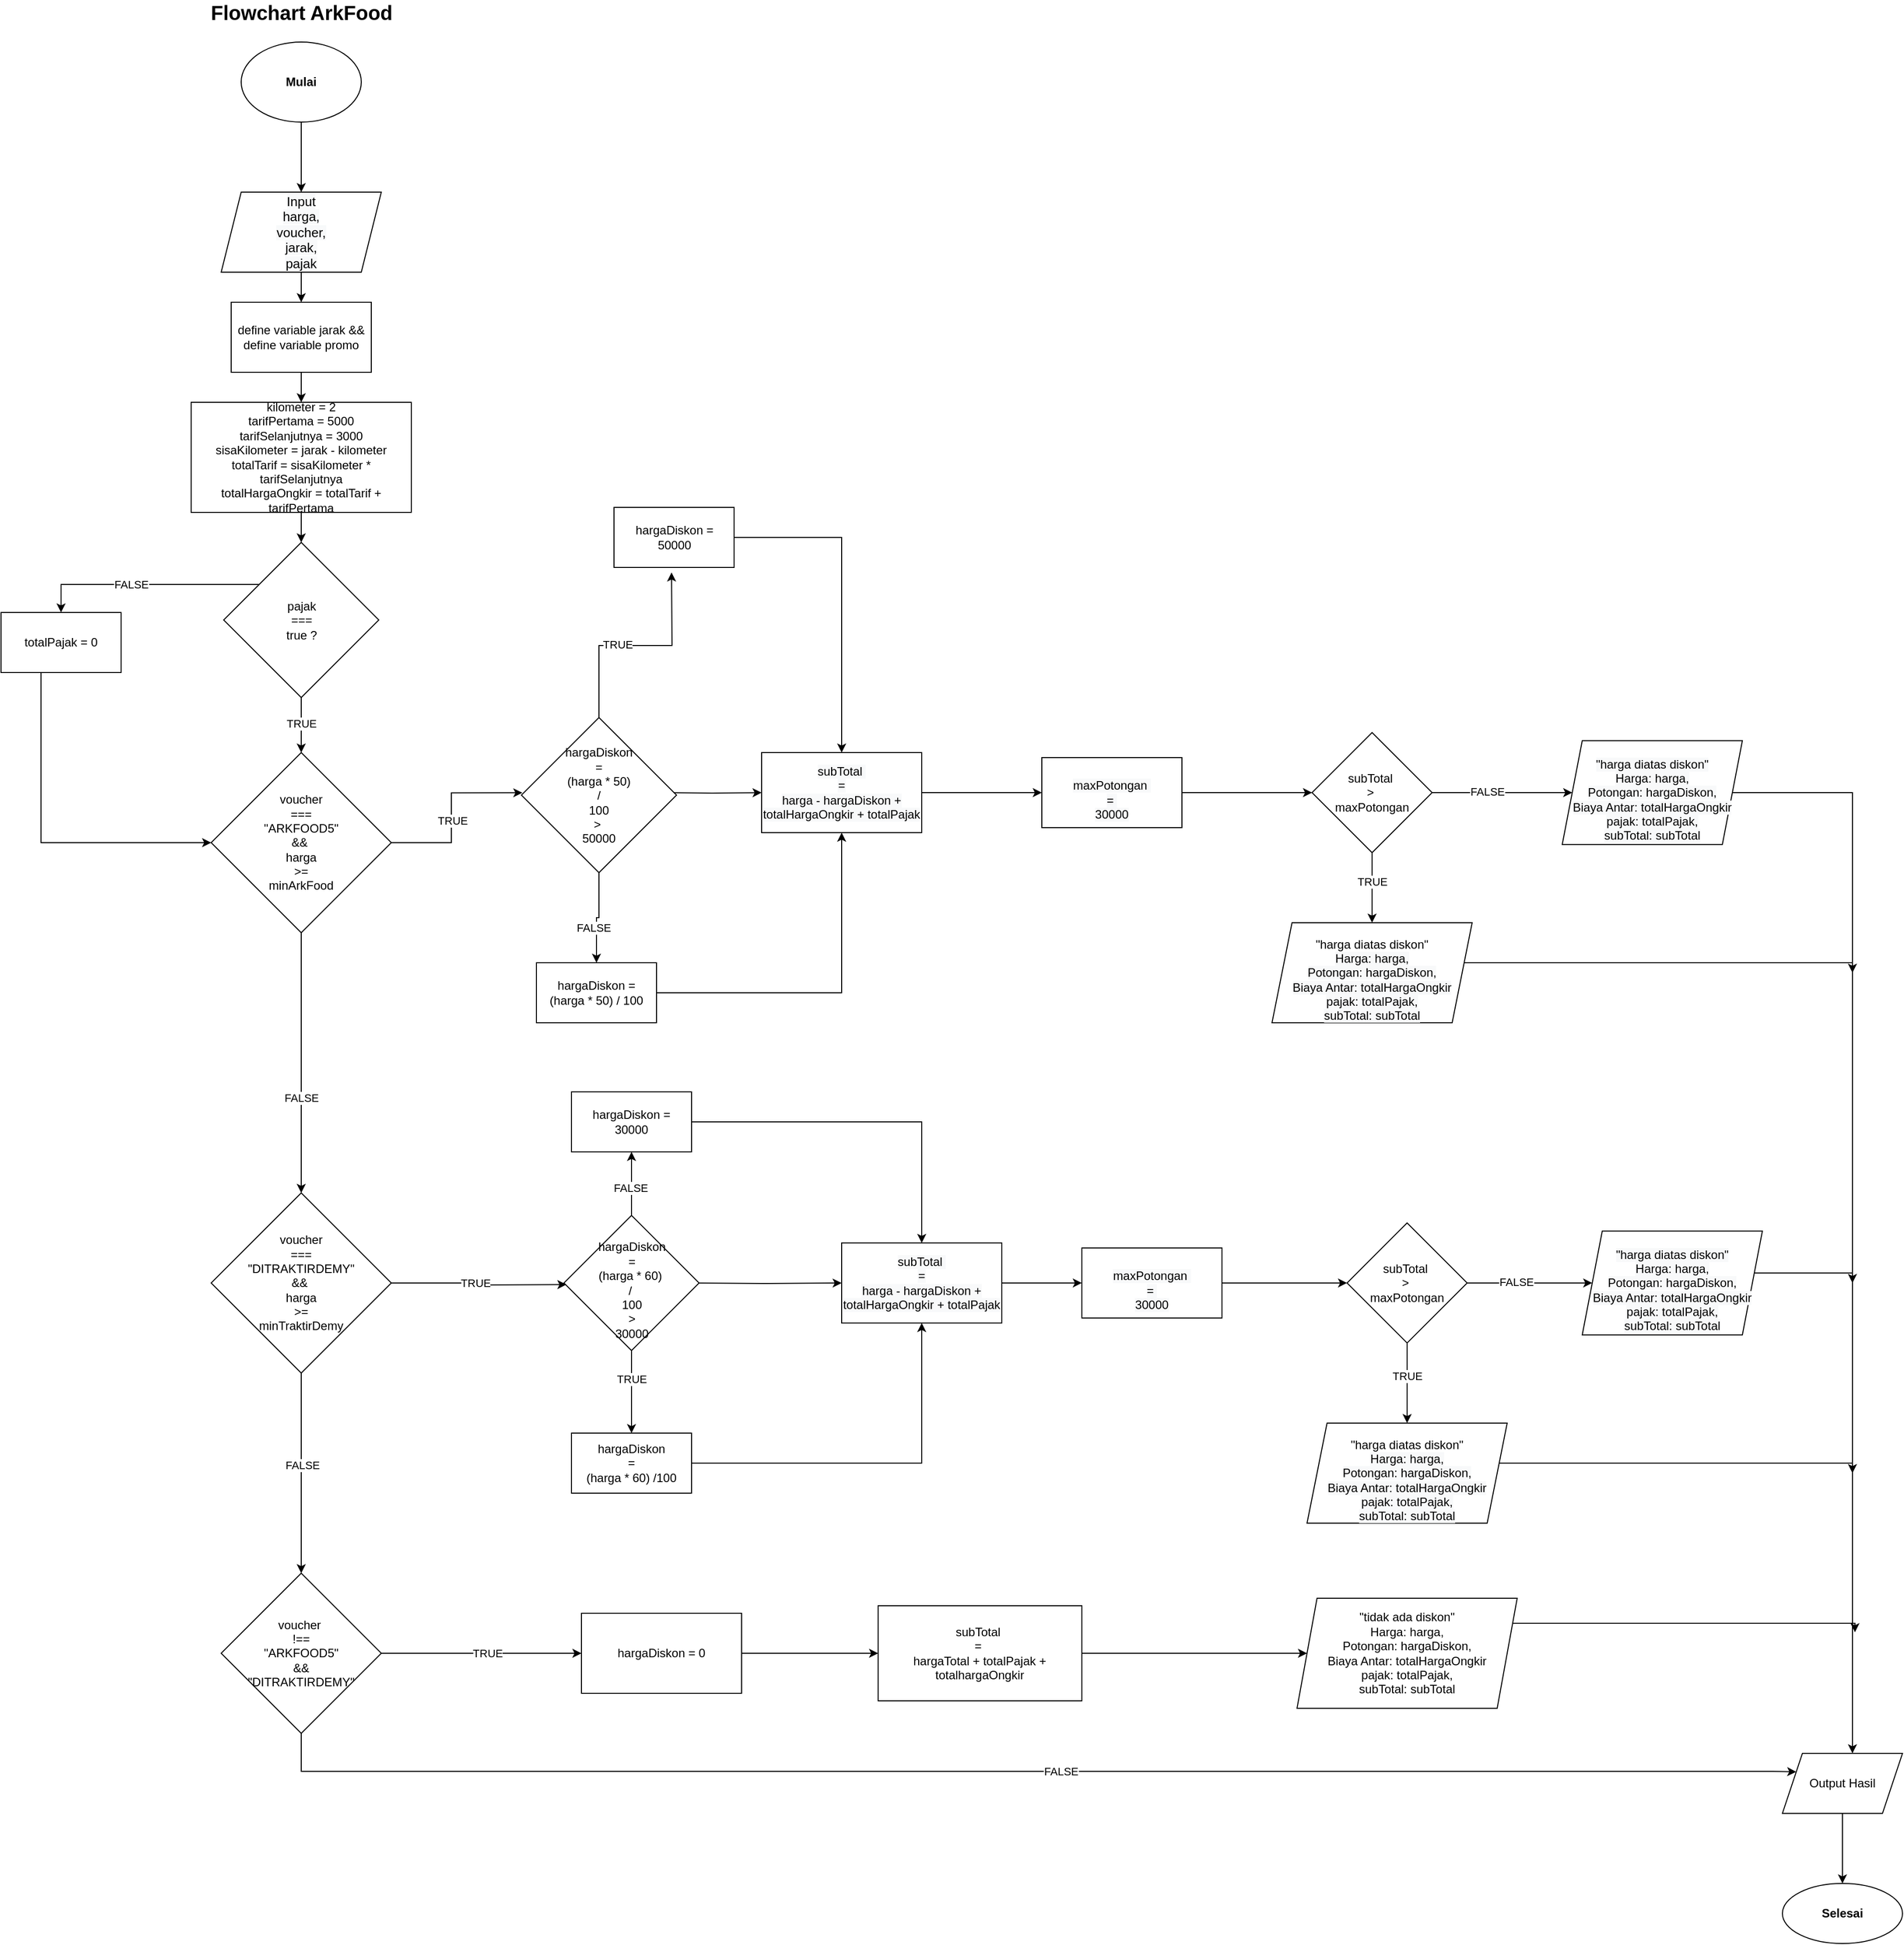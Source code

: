 <mxfile version="15.2.9" type="github">
  <diagram id="C5RBs43oDa-KdzZeNtuy" name="Page-1">
    <mxGraphModel dx="363" dy="650" grid="1" gridSize="10" guides="1" tooltips="1" connect="1" arrows="1" fold="1" page="1" pageScale="1" pageWidth="827" pageHeight="1169" background="#ffffff" math="0" shadow="0">
      <root>
        <mxCell id="WIyWlLk6GJQsqaUBKTNV-0" />
        <mxCell id="WIyWlLk6GJQsqaUBKTNV-1" parent="WIyWlLk6GJQsqaUBKTNV-0" />
        <mxCell id="PaFGZIn1e4kdp1-qGl9o-0" value="&lt;font style=&quot;font-size: 20px&quot;&gt;&lt;b&gt;Flowchart ArkFood&lt;/b&gt;&lt;/font&gt;" style="text;html=1;align=center;verticalAlign=middle;resizable=0;points=[];autosize=1;strokeColor=none;fillColor=none;" parent="WIyWlLk6GJQsqaUBKTNV-1" vertex="1">
          <mxGeometry x="1690" y="80" width="200" height="20" as="geometry" />
        </mxCell>
        <mxCell id="PaFGZIn1e4kdp1-qGl9o-123" value="" style="edgeStyle=orthogonalEdgeStyle;rounded=0;orthogonalLoop=1;jettySize=auto;html=1;" parent="WIyWlLk6GJQsqaUBKTNV-1" source="PaFGZIn1e4kdp1-qGl9o-121" target="PaFGZIn1e4kdp1-qGl9o-122" edge="1">
          <mxGeometry relative="1" as="geometry" />
        </mxCell>
        <mxCell id="PaFGZIn1e4kdp1-qGl9o-121" value="&lt;b&gt;Mulai&lt;/b&gt;" style="ellipse;whiteSpace=wrap;html=1;" parent="WIyWlLk6GJQsqaUBKTNV-1" vertex="1">
          <mxGeometry x="1730" y="120" width="120" height="80" as="geometry" />
        </mxCell>
        <mxCell id="PaFGZIn1e4kdp1-qGl9o-125" value="" style="edgeStyle=orthogonalEdgeStyle;rounded=0;orthogonalLoop=1;jettySize=auto;html=1;" parent="WIyWlLk6GJQsqaUBKTNV-1" source="PaFGZIn1e4kdp1-qGl9o-122" target="PaFGZIn1e4kdp1-qGl9o-124" edge="1">
          <mxGeometry relative="1" as="geometry" />
        </mxCell>
        <mxCell id="PaFGZIn1e4kdp1-qGl9o-122" value="&lt;font style=&quot;font-size: 13px&quot;&gt;&lt;br&gt;&lt;br&gt;&lt;span style=&quot;color: rgb(0 , 0 , 0) ; font-family: &amp;#34;helvetica&amp;#34; ; font-style: normal ; font-weight: 400 ; letter-spacing: normal ; text-align: center ; text-indent: 0px ; text-transform: none ; word-spacing: 0px ; background-color: rgb(248 , 249 , 250) ; display: inline ; float: none&quot;&gt;Input&lt;/span&gt;&lt;br style=&quot;color: rgb(0 , 0 , 0) ; font-family: &amp;#34;helvetica&amp;#34; ; font-style: normal ; font-weight: 400 ; letter-spacing: normal ; text-align: center ; text-indent: 0px ; text-transform: none ; word-spacing: 0px ; background-color: rgb(248 , 249 , 250)&quot;&gt;&lt;span style=&quot;color: rgb(0 , 0 , 0) ; font-family: &amp;#34;helvetica&amp;#34; ; font-style: normal ; font-weight: 400 ; letter-spacing: normal ; text-align: center ; text-indent: 0px ; text-transform: none ; word-spacing: 0px ; background-color: rgb(248 , 249 , 250) ; display: inline ; float: none&quot;&gt;harga,&lt;/span&gt;&lt;br style=&quot;color: rgb(0 , 0 , 0) ; font-family: &amp;#34;helvetica&amp;#34; ; font-style: normal ; font-weight: 400 ; letter-spacing: normal ; text-align: center ; text-indent: 0px ; text-transform: none ; word-spacing: 0px ; background-color: rgb(248 , 249 , 250)&quot;&gt;&lt;span style=&quot;color: rgb(0 , 0 , 0) ; font-family: &amp;#34;helvetica&amp;#34; ; font-style: normal ; font-weight: 400 ; letter-spacing: normal ; text-align: center ; text-indent: 0px ; text-transform: none ; word-spacing: 0px ; background-color: rgb(248 , 249 , 250) ; display: inline ; float: none&quot;&gt;voucher,&lt;/span&gt;&lt;br style=&quot;color: rgb(0 , 0 , 0) ; font-family: &amp;#34;helvetica&amp;#34; ; font-style: normal ; font-weight: 400 ; letter-spacing: normal ; text-align: center ; text-indent: 0px ; text-transform: none ; word-spacing: 0px ; background-color: rgb(248 , 249 , 250)&quot;&gt;&lt;span style=&quot;color: rgb(0 , 0 , 0) ; font-family: &amp;#34;helvetica&amp;#34; ; font-style: normal ; font-weight: 400 ; letter-spacing: normal ; text-align: center ; text-indent: 0px ; text-transform: none ; word-spacing: 0px ; background-color: rgb(248 , 249 , 250) ; display: inline ; float: none&quot;&gt;jarak,&lt;/span&gt;&lt;br style=&quot;color: rgb(0 , 0 , 0) ; font-family: &amp;#34;helvetica&amp;#34; ; font-style: normal ; font-weight: 400 ; letter-spacing: normal ; text-align: center ; text-indent: 0px ; text-transform: none ; word-spacing: 0px ; background-color: rgb(248 , 249 , 250)&quot;&gt;&lt;span style=&quot;color: rgb(0 , 0 , 0) ; font-family: &amp;#34;helvetica&amp;#34; ; font-style: normal ; font-weight: 400 ; letter-spacing: normal ; text-align: center ; text-indent: 0px ; text-transform: none ; word-spacing: 0px ; background-color: rgb(248 , 249 , 250) ; display: inline ; float: none&quot;&gt;pajak&lt;br&gt;&lt;/span&gt;&lt;br&gt;&lt;br&gt;&lt;/font&gt;" style="shape=parallelogram;perimeter=parallelogramPerimeter;whiteSpace=wrap;html=1;fixedSize=1;" parent="WIyWlLk6GJQsqaUBKTNV-1" vertex="1">
          <mxGeometry x="1710" y="270" width="160" height="80" as="geometry" />
        </mxCell>
        <mxCell id="7QMC7-a_wBFByQLYdk3u-6" value="" style="edgeStyle=orthogonalEdgeStyle;rounded=0;orthogonalLoop=1;jettySize=auto;html=1;" edge="1" parent="WIyWlLk6GJQsqaUBKTNV-1" source="PaFGZIn1e4kdp1-qGl9o-124" target="7QMC7-a_wBFByQLYdk3u-5">
          <mxGeometry relative="1" as="geometry" />
        </mxCell>
        <mxCell id="PaFGZIn1e4kdp1-qGl9o-124" value="&lt;span&gt;define variable jarak &amp;amp;&amp;amp; define variable promo&lt;/span&gt;" style="whiteSpace=wrap;html=1;" parent="WIyWlLk6GJQsqaUBKTNV-1" vertex="1">
          <mxGeometry x="1720" y="380" width="140" height="70" as="geometry" />
        </mxCell>
        <mxCell id="PaFGZIn1e4kdp1-qGl9o-129" value="" style="edgeStyle=orthogonalEdgeStyle;rounded=0;orthogonalLoop=1;jettySize=auto;html=1;entryX=0.5;entryY=0;entryDx=0;entryDy=0;" parent="WIyWlLk6GJQsqaUBKTNV-1" source="PaFGZIn1e4kdp1-qGl9o-126" edge="1" target="5jwOmSzlYV4P9Ct9sqf--0">
          <mxGeometry relative="1" as="geometry">
            <mxPoint x="1610" y="642.5" as="targetPoint" />
            <Array as="points">
              <mxPoint x="1661" y="662" />
              <mxPoint x="1550" y="662" />
            </Array>
          </mxGeometry>
        </mxCell>
        <mxCell id="PaFGZIn1e4kdp1-qGl9o-130" value="FALSE" style="edgeLabel;html=1;align=center;verticalAlign=middle;resizable=0;points=[];" parent="PaFGZIn1e4kdp1-qGl9o-129" vertex="1" connectable="0">
          <mxGeometry x="0.131" relative="1" as="geometry">
            <mxPoint as="offset" />
          </mxGeometry>
        </mxCell>
        <mxCell id="PaFGZIn1e4kdp1-qGl9o-132" value="" style="edgeStyle=orthogonalEdgeStyle;rounded=0;orthogonalLoop=1;jettySize=auto;html=1;" parent="WIyWlLk6GJQsqaUBKTNV-1" source="PaFGZIn1e4kdp1-qGl9o-126" target="PaFGZIn1e4kdp1-qGl9o-131" edge="1">
          <mxGeometry relative="1" as="geometry" />
        </mxCell>
        <mxCell id="PaFGZIn1e4kdp1-qGl9o-133" value="TRUE" style="edgeLabel;html=1;align=center;verticalAlign=middle;resizable=0;points=[];" parent="PaFGZIn1e4kdp1-qGl9o-132" vertex="1" connectable="0">
          <mxGeometry x="-0.048" relative="1" as="geometry">
            <mxPoint as="offset" />
          </mxGeometry>
        </mxCell>
        <mxCell id="PaFGZIn1e4kdp1-qGl9o-126" value="pajak&lt;br&gt;===&lt;br&gt;true ?" style="rhombus;whiteSpace=wrap;html=1;" parent="WIyWlLk6GJQsqaUBKTNV-1" vertex="1">
          <mxGeometry x="1712.5" y="620" width="155" height="155" as="geometry" />
        </mxCell>
        <mxCell id="PaFGZIn1e4kdp1-qGl9o-135" value="" style="edgeStyle=orthogonalEdgeStyle;rounded=0;orthogonalLoop=1;jettySize=auto;html=1;entryX=0.006;entryY=0.485;entryDx=0;entryDy=0;entryPerimeter=0;" parent="WIyWlLk6GJQsqaUBKTNV-1" source="PaFGZIn1e4kdp1-qGl9o-131" edge="1" target="5jwOmSzlYV4P9Ct9sqf--1">
          <mxGeometry relative="1" as="geometry">
            <mxPoint x="2000" y="870" as="targetPoint" />
            <Array as="points">
              <mxPoint x="1940" y="920" />
              <mxPoint x="1940" y="870" />
            </Array>
          </mxGeometry>
        </mxCell>
        <mxCell id="PaFGZIn1e4kdp1-qGl9o-136" value="TRUE" style="edgeLabel;html=1;align=center;verticalAlign=middle;resizable=0;points=[];" parent="PaFGZIn1e4kdp1-qGl9o-135" vertex="1" connectable="0">
          <mxGeometry x="-0.085" y="-1" relative="1" as="geometry">
            <mxPoint as="offset" />
          </mxGeometry>
        </mxCell>
        <mxCell id="PaFGZIn1e4kdp1-qGl9o-154" value="" style="edgeStyle=orthogonalEdgeStyle;rounded=0;orthogonalLoop=1;jettySize=auto;html=1;" parent="WIyWlLk6GJQsqaUBKTNV-1" source="PaFGZIn1e4kdp1-qGl9o-131" target="PaFGZIn1e4kdp1-qGl9o-153" edge="1">
          <mxGeometry relative="1" as="geometry" />
        </mxCell>
        <mxCell id="PaFGZIn1e4kdp1-qGl9o-156" value="FALSE" style="edgeLabel;html=1;align=center;verticalAlign=middle;resizable=0;points=[];" parent="PaFGZIn1e4kdp1-qGl9o-154" vertex="1" connectable="0">
          <mxGeometry x="0.271" relative="1" as="geometry">
            <mxPoint as="offset" />
          </mxGeometry>
        </mxCell>
        <mxCell id="PaFGZIn1e4kdp1-qGl9o-131" value="voucher&lt;br&gt;===&lt;br&gt;&quot;ARKFOOD5&quot;&lt;br&gt;&amp;amp;&amp;amp;&amp;nbsp;&lt;br&gt;harga&lt;br&gt;&amp;gt;=&lt;br&gt;minArkFood" style="rhombus;whiteSpace=wrap;html=1;" parent="WIyWlLk6GJQsqaUBKTNV-1" vertex="1">
          <mxGeometry x="1700" y="830" width="180" height="180" as="geometry" />
        </mxCell>
        <mxCell id="PaFGZIn1e4kdp1-qGl9o-138" value="" style="edgeStyle=orthogonalEdgeStyle;rounded=0;orthogonalLoop=1;jettySize=auto;html=1;" parent="WIyWlLk6GJQsqaUBKTNV-1" target="PaFGZIn1e4kdp1-qGl9o-137" edge="1">
          <mxGeometry relative="1" as="geometry">
            <mxPoint x="2150" y="870" as="sourcePoint" />
          </mxGeometry>
        </mxCell>
        <mxCell id="PaFGZIn1e4kdp1-qGl9o-140" value="" style="edgeStyle=orthogonalEdgeStyle;rounded=0;orthogonalLoop=1;jettySize=auto;html=1;" parent="WIyWlLk6GJQsqaUBKTNV-1" source="PaFGZIn1e4kdp1-qGl9o-137" target="PaFGZIn1e4kdp1-qGl9o-139" edge="1">
          <mxGeometry relative="1" as="geometry" />
        </mxCell>
        <mxCell id="PaFGZIn1e4kdp1-qGl9o-137" value="&#xa;&#xa;&lt;span style=&quot;color: rgb(0, 0, 0); font-family: helvetica; font-size: 12px; font-style: normal; font-weight: 400; letter-spacing: normal; text-align: center; text-indent: 0px; text-transform: none; word-spacing: 0px; background-color: rgb(248, 249, 250); display: inline; float: none;&quot;&gt;subTotal&amp;nbsp;&lt;/span&gt;&lt;br style=&quot;color: rgb(0, 0, 0); font-family: helvetica; font-size: 12px; font-style: normal; font-weight: 400; letter-spacing: normal; text-align: center; text-indent: 0px; text-transform: none; word-spacing: 0px; background-color: rgb(248, 249, 250);&quot;&gt;&lt;span style=&quot;color: rgb(0, 0, 0); font-family: helvetica; font-size: 12px; font-style: normal; font-weight: 400; letter-spacing: normal; text-align: center; text-indent: 0px; text-transform: none; word-spacing: 0px; background-color: rgb(248, 249, 250); display: inline; float: none;&quot;&gt;=&lt;/span&gt;&lt;br style=&quot;color: rgb(0, 0, 0); font-family: helvetica; font-size: 12px; font-style: normal; font-weight: 400; letter-spacing: normal; text-align: center; text-indent: 0px; text-transform: none; word-spacing: 0px; background-color: rgb(248, 249, 250);&quot;&gt;&lt;span style=&quot;color: rgb(0, 0, 0); font-family: helvetica; font-size: 12px; font-style: normal; font-weight: 400; letter-spacing: normal; text-align: center; text-indent: 0px; text-transform: none; word-spacing: 0px; background-color: rgb(248, 249, 250); display: inline; float: none;&quot;&gt;harga - hargaDiskon + totalHargaOngkir + totalPajak&lt;/span&gt;&#xa;&#xa;" style="whiteSpace=wrap;html=1;" parent="WIyWlLk6GJQsqaUBKTNV-1" vertex="1">
          <mxGeometry x="2250" y="830" width="160" height="80" as="geometry" />
        </mxCell>
        <mxCell id="PaFGZIn1e4kdp1-qGl9o-142" value="" style="edgeStyle=orthogonalEdgeStyle;rounded=0;orthogonalLoop=1;jettySize=auto;html=1;" parent="WIyWlLk6GJQsqaUBKTNV-1" source="PaFGZIn1e4kdp1-qGl9o-139" target="PaFGZIn1e4kdp1-qGl9o-141" edge="1">
          <mxGeometry relative="1" as="geometry" />
        </mxCell>
        <mxCell id="PaFGZIn1e4kdp1-qGl9o-139" value="&lt;br&gt;&lt;br&gt;&lt;span style=&quot;color: rgb(0 , 0 , 0) ; font-family: &amp;#34;helvetica&amp;#34; ; font-size: 12px ; font-style: normal ; font-weight: 400 ; letter-spacing: normal ; text-align: center ; text-indent: 0px ; text-transform: none ; word-spacing: 0px ; background-color: rgb(248 , 249 , 250) ; display: inline ; float: none&quot;&gt;maxPotongan&amp;nbsp;&lt;/span&gt;&lt;br style=&quot;color: rgb(0 , 0 , 0) ; font-family: &amp;#34;helvetica&amp;#34; ; font-size: 12px ; font-style: normal ; font-weight: 400 ; letter-spacing: normal ; text-align: center ; text-indent: 0px ; text-transform: none ; word-spacing: 0px ; background-color: rgb(248 , 249 , 250)&quot;&gt;&lt;span style=&quot;color: rgb(0 , 0 , 0) ; font-family: &amp;#34;helvetica&amp;#34; ; font-size: 12px ; font-style: normal ; font-weight: 400 ; letter-spacing: normal ; text-align: center ; text-indent: 0px ; text-transform: none ; word-spacing: 0px ; background-color: rgb(248 , 249 , 250) ; display: inline ; float: none&quot;&gt;=&amp;nbsp;&lt;/span&gt;&lt;br style=&quot;color: rgb(0 , 0 , 0) ; font-family: &amp;#34;helvetica&amp;#34; ; font-size: 12px ; font-style: normal ; font-weight: 400 ; letter-spacing: normal ; text-align: center ; text-indent: 0px ; text-transform: none ; word-spacing: 0px ; background-color: rgb(248 , 249 , 250)&quot;&gt;&lt;span style=&quot;color: rgb(0 , 0 , 0) ; font-family: &amp;#34;helvetica&amp;#34; ; font-size: 12px ; font-style: normal ; font-weight: 400 ; letter-spacing: normal ; text-align: center ; text-indent: 0px ; text-transform: none ; word-spacing: 0px ; background-color: rgb(248 , 249 , 250) ; display: inline ; float: none&quot;&gt;30000&lt;br&gt;&lt;/span&gt;&lt;br&gt;" style="whiteSpace=wrap;html=1;" parent="WIyWlLk6GJQsqaUBKTNV-1" vertex="1">
          <mxGeometry x="2530" y="835" width="140" height="70" as="geometry" />
        </mxCell>
        <mxCell id="PaFGZIn1e4kdp1-qGl9o-144" value="" style="edgeStyle=orthogonalEdgeStyle;rounded=0;orthogonalLoop=1;jettySize=auto;html=1;" parent="WIyWlLk6GJQsqaUBKTNV-1" source="PaFGZIn1e4kdp1-qGl9o-141" target="PaFGZIn1e4kdp1-qGl9o-143" edge="1">
          <mxGeometry relative="1" as="geometry" />
        </mxCell>
        <mxCell id="PaFGZIn1e4kdp1-qGl9o-145" value="TRUE" style="edgeLabel;html=1;align=center;verticalAlign=middle;resizable=0;points=[];" parent="PaFGZIn1e4kdp1-qGl9o-144" vertex="1" connectable="0">
          <mxGeometry x="-0.173" relative="1" as="geometry">
            <mxPoint as="offset" />
          </mxGeometry>
        </mxCell>
        <mxCell id="PaFGZIn1e4kdp1-qGl9o-147" value="" style="edgeStyle=orthogonalEdgeStyle;rounded=0;orthogonalLoop=1;jettySize=auto;html=1;" parent="WIyWlLk6GJQsqaUBKTNV-1" source="PaFGZIn1e4kdp1-qGl9o-141" target="PaFGZIn1e4kdp1-qGl9o-146" edge="1">
          <mxGeometry relative="1" as="geometry" />
        </mxCell>
        <mxCell id="PaFGZIn1e4kdp1-qGl9o-148" value="FALSE" style="edgeLabel;html=1;align=center;verticalAlign=middle;resizable=0;points=[];" parent="PaFGZIn1e4kdp1-qGl9o-147" vertex="1" connectable="0">
          <mxGeometry x="-0.215" y="1" relative="1" as="geometry">
            <mxPoint as="offset" />
          </mxGeometry>
        </mxCell>
        <mxCell id="PaFGZIn1e4kdp1-qGl9o-141" value="subTotal&amp;nbsp;&lt;br&gt;&amp;gt;&amp;nbsp;&lt;br&gt;maxPotongan" style="rhombus;whiteSpace=wrap;html=1;" parent="WIyWlLk6GJQsqaUBKTNV-1" vertex="1">
          <mxGeometry x="2800" y="810" width="120" height="120" as="geometry" />
        </mxCell>
        <mxCell id="PaFGZIn1e4kdp1-qGl9o-151" style="edgeStyle=orthogonalEdgeStyle;rounded=0;orthogonalLoop=1;jettySize=auto;html=1;" parent="WIyWlLk6GJQsqaUBKTNV-1" source="PaFGZIn1e4kdp1-qGl9o-143" edge="1">
          <mxGeometry relative="1" as="geometry">
            <mxPoint x="3340" y="1050" as="targetPoint" />
            <Array as="points">
              <mxPoint x="3340" y="1040" />
            </Array>
          </mxGeometry>
        </mxCell>
        <mxCell id="PaFGZIn1e4kdp1-qGl9o-143" value="&lt;br&gt;&quot;harga diatas diskon&quot;&lt;br&gt;&lt;span style=&quot;color: rgb(0 , 0 , 0) ; font-family: &amp;#34;helvetica&amp;#34; ; font-size: 12px ; font-style: normal ; font-weight: 400 ; letter-spacing: normal ; text-align: center ; text-indent: 0px ; text-transform: none ; word-spacing: 0px ; background-color: rgb(248 , 249 , 250) ; display: inline ; float: none&quot;&gt;Harga: harga,&lt;/span&gt;&lt;br style=&quot;color: rgb(0 , 0 , 0) ; font-family: &amp;#34;helvetica&amp;#34; ; font-size: 12px ; font-style: normal ; font-weight: 400 ; letter-spacing: normal ; text-align: center ; text-indent: 0px ; text-transform: none ; word-spacing: 0px ; background-color: rgb(248 , 249 , 250)&quot;&gt;&lt;span style=&quot;color: rgb(0 , 0 , 0) ; font-family: &amp;#34;helvetica&amp;#34; ; font-size: 12px ; font-style: normal ; font-weight: 400 ; letter-spacing: normal ; text-align: center ; text-indent: 0px ; text-transform: none ; word-spacing: 0px ; background-color: rgb(248 , 249 , 250) ; display: inline ; float: none&quot;&gt;Potongan: hargaDiskon,&lt;/span&gt;&lt;br style=&quot;color: rgb(0 , 0 , 0) ; font-family: &amp;#34;helvetica&amp;#34; ; font-size: 12px ; font-style: normal ; font-weight: 400 ; letter-spacing: normal ; text-align: center ; text-indent: 0px ; text-transform: none ; word-spacing: 0px ; background-color: rgb(248 , 249 , 250)&quot;&gt;&lt;span style=&quot;color: rgb(0 , 0 , 0) ; font-family: &amp;#34;helvetica&amp;#34; ; font-size: 12px ; font-style: normal ; font-weight: 400 ; letter-spacing: normal ; text-align: center ; text-indent: 0px ; text-transform: none ; word-spacing: 0px ; background-color: rgb(248 , 249 , 250) ; display: inline ; float: none&quot;&gt;Biaya Antar: totalHargaOngkir&lt;/span&gt;&lt;br style=&quot;color: rgb(0 , 0 , 0) ; font-family: &amp;#34;helvetica&amp;#34; ; font-size: 12px ; font-style: normal ; font-weight: 400 ; letter-spacing: normal ; text-align: center ; text-indent: 0px ; text-transform: none ; word-spacing: 0px ; background-color: rgb(248 , 249 , 250)&quot;&gt;&lt;span style=&quot;color: rgb(0 , 0 , 0) ; font-family: &amp;#34;helvetica&amp;#34; ; font-size: 12px ; font-style: normal ; font-weight: 400 ; letter-spacing: normal ; text-align: center ; text-indent: 0px ; text-transform: none ; word-spacing: 0px ; background-color: rgb(248 , 249 , 250) ; display: inline ; float: none&quot;&gt;pajak: totalPajak,&lt;/span&gt;&lt;br style=&quot;color: rgb(0 , 0 , 0) ; font-family: &amp;#34;helvetica&amp;#34; ; font-size: 12px ; font-style: normal ; font-weight: 400 ; letter-spacing: normal ; text-align: center ; text-indent: 0px ; text-transform: none ; word-spacing: 0px ; background-color: rgb(248 , 249 , 250)&quot;&gt;&lt;span style=&quot;color: rgb(0 , 0 , 0) ; font-family: &amp;#34;helvetica&amp;#34; ; font-size: 12px ; font-style: normal ; font-weight: 400 ; letter-spacing: normal ; text-align: center ; text-indent: 0px ; text-transform: none ; word-spacing: 0px ; background-color: rgb(248 , 249 , 250) ; display: inline ; float: none&quot;&gt;subTotal: subTotal&lt;/span&gt;&lt;br&gt;" style="shape=parallelogram;perimeter=parallelogramPerimeter;whiteSpace=wrap;html=1;fixedSize=1;" parent="WIyWlLk6GJQsqaUBKTNV-1" vertex="1">
          <mxGeometry x="2760" y="1000" width="200" height="100" as="geometry" />
        </mxCell>
        <mxCell id="PaFGZIn1e4kdp1-qGl9o-149" style="edgeStyle=orthogonalEdgeStyle;rounded=0;orthogonalLoop=1;jettySize=auto;html=1;" parent="WIyWlLk6GJQsqaUBKTNV-1" source="PaFGZIn1e4kdp1-qGl9o-146" target="PaFGZIn1e4kdp1-qGl9o-150" edge="1">
          <mxGeometry relative="1" as="geometry">
            <mxPoint x="3280" y="1430" as="targetPoint" />
            <Array as="points">
              <mxPoint x="3340" y="870" />
            </Array>
          </mxGeometry>
        </mxCell>
        <mxCell id="PaFGZIn1e4kdp1-qGl9o-146" value="&lt;br&gt;&lt;br&gt;&lt;br style=&quot;color: rgb(0 , 0 , 0) ; font-family: &amp;#34;helvetica&amp;#34; ; font-size: 12px ; font-style: normal ; font-weight: 400 ; letter-spacing: normal ; text-align: center ; text-indent: 0px ; text-transform: none ; word-spacing: 0px ; background-color: rgb(248 , 249 , 250)&quot;&gt;&lt;span style=&quot;color: rgb(0 , 0 , 0) ; font-family: &amp;#34;helvetica&amp;#34; ; font-size: 12px ; font-style: normal ; font-weight: 400 ; letter-spacing: normal ; text-align: center ; text-indent: 0px ; text-transform: none ; word-spacing: 0px ; background-color: rgb(248 , 249 , 250) ; display: inline ; float: none&quot;&gt;&quot;harga diatas diskon&quot;&lt;/span&gt;&lt;br style=&quot;color: rgb(0 , 0 , 0) ; font-family: &amp;#34;helvetica&amp;#34; ; font-size: 12px ; font-style: normal ; font-weight: 400 ; letter-spacing: normal ; text-align: center ; text-indent: 0px ; text-transform: none ; word-spacing: 0px ; background-color: rgb(248 , 249 , 250)&quot;&gt;&lt;span style=&quot;color: rgb(0 , 0 , 0) ; font-size: 12px ; font-style: normal ; font-weight: 400 ; letter-spacing: normal ; text-align: center ; text-indent: 0px ; text-transform: none ; word-spacing: 0px ; font-family: &amp;#34;helvetica&amp;#34; ; background-color: rgb(248 , 249 , 250) ; display: inline ; float: none&quot;&gt;Harga: harga,&lt;/span&gt;&lt;br style=&quot;color: rgb(0 , 0 , 0) ; font-size: 12px ; font-style: normal ; font-weight: 400 ; letter-spacing: normal ; text-align: center ; text-indent: 0px ; text-transform: none ; word-spacing: 0px ; font-family: &amp;#34;helvetica&amp;#34; ; background-color: rgb(248 , 249 , 250)&quot;&gt;&lt;span style=&quot;color: rgb(0 , 0 , 0) ; font-size: 12px ; font-style: normal ; font-weight: 400 ; letter-spacing: normal ; text-align: center ; text-indent: 0px ; text-transform: none ; word-spacing: 0px ; font-family: &amp;#34;helvetica&amp;#34; ; background-color: rgb(248 , 249 , 250) ; display: inline ; float: none&quot;&gt;Potongan: hargaDiskon,&lt;/span&gt;&lt;br style=&quot;color: rgb(0 , 0 , 0) ; font-size: 12px ; font-style: normal ; font-weight: 400 ; letter-spacing: normal ; text-align: center ; text-indent: 0px ; text-transform: none ; word-spacing: 0px ; font-family: &amp;#34;helvetica&amp;#34; ; background-color: rgb(248 , 249 , 250)&quot;&gt;&lt;span style=&quot;color: rgb(0 , 0 , 0) ; font-size: 12px ; font-style: normal ; font-weight: 400 ; letter-spacing: normal ; text-align: center ; text-indent: 0px ; text-transform: none ; word-spacing: 0px ; font-family: &amp;#34;helvetica&amp;#34; ; background-color: rgb(248 , 249 , 250) ; display: inline ; float: none&quot;&gt;Biaya Antar: totalHargaOngkir&lt;/span&gt;&lt;br style=&quot;color: rgb(0 , 0 , 0) ; font-size: 12px ; font-style: normal ; font-weight: 400 ; letter-spacing: normal ; text-align: center ; text-indent: 0px ; text-transform: none ; word-spacing: 0px ; font-family: &amp;#34;helvetica&amp;#34; ; background-color: rgb(248 , 249 , 250)&quot;&gt;&lt;span style=&quot;color: rgb(0 , 0 , 0) ; font-size: 12px ; font-style: normal ; font-weight: 400 ; letter-spacing: normal ; text-align: center ; text-indent: 0px ; text-transform: none ; word-spacing: 0px ; font-family: &amp;#34;helvetica&amp;#34; ; background-color: rgb(248 , 249 , 250) ; display: inline ; float: none&quot;&gt;pajak: totalPajak,&lt;/span&gt;&lt;br style=&quot;color: rgb(0 , 0 , 0) ; font-size: 12px ; font-style: normal ; font-weight: 400 ; letter-spacing: normal ; text-align: center ; text-indent: 0px ; text-transform: none ; word-spacing: 0px ; font-family: &amp;#34;helvetica&amp;#34; ; background-color: rgb(248 , 249 , 250)&quot;&gt;&lt;span style=&quot;color: rgb(0 , 0 , 0) ; font-size: 12px ; font-style: normal ; font-weight: 400 ; letter-spacing: normal ; text-align: center ; text-indent: 0px ; text-transform: none ; word-spacing: 0px ; font-family: &amp;#34;helvetica&amp;#34; ; background-color: rgb(248 , 249 , 250) ; display: inline ; float: none&quot;&gt;subTotal: subTotal&lt;br&gt;&lt;/span&gt;&lt;br style=&quot;color: rgb(0 , 0 , 0) ; font-family: &amp;#34;helvetica&amp;#34; ; font-size: 12px ; font-style: normal ; font-weight: 400 ; letter-spacing: normal ; text-align: center ; text-indent: 0px ; text-transform: none ; word-spacing: 0px ; background-color: rgb(248 , 249 , 250)&quot;&gt;&lt;br&gt;" style="shape=parallelogram;perimeter=parallelogramPerimeter;whiteSpace=wrap;html=1;fixedSize=1;" parent="WIyWlLk6GJQsqaUBKTNV-1" vertex="1">
          <mxGeometry x="3050" y="818.13" width="180" height="103.75" as="geometry" />
        </mxCell>
        <mxCell id="PaFGZIn1e4kdp1-qGl9o-205" value="" style="edgeStyle=orthogonalEdgeStyle;rounded=0;orthogonalLoop=1;jettySize=auto;html=1;" parent="WIyWlLk6GJQsqaUBKTNV-1" source="PaFGZIn1e4kdp1-qGl9o-150" target="PaFGZIn1e4kdp1-qGl9o-204" edge="1">
          <mxGeometry relative="1" as="geometry" />
        </mxCell>
        <mxCell id="PaFGZIn1e4kdp1-qGl9o-150" value="Output Hasil" style="shape=parallelogram;perimeter=parallelogramPerimeter;whiteSpace=wrap;html=1;fixedSize=1;" parent="WIyWlLk6GJQsqaUBKTNV-1" vertex="1">
          <mxGeometry x="3270" y="1830.0" width="120" height="60" as="geometry" />
        </mxCell>
        <mxCell id="PaFGZIn1e4kdp1-qGl9o-187" style="edgeStyle=orthogonalEdgeStyle;rounded=0;orthogonalLoop=1;jettySize=auto;html=1;entryX=0.107;entryY=0.522;entryDx=0;entryDy=0;entryPerimeter=0;" parent="WIyWlLk6GJQsqaUBKTNV-1" source="PaFGZIn1e4kdp1-qGl9o-153" edge="1">
          <mxGeometry relative="1" as="geometry">
            <mxPoint x="2054.98" y="1361.53" as="targetPoint" />
          </mxGeometry>
        </mxCell>
        <mxCell id="PaFGZIn1e4kdp1-qGl9o-188" value="TRUE" style="edgeLabel;html=1;align=center;verticalAlign=middle;resizable=0;points=[];" parent="PaFGZIn1e4kdp1-qGl9o-187" vertex="1" connectable="0">
          <mxGeometry x="-0.055" relative="1" as="geometry">
            <mxPoint as="offset" />
          </mxGeometry>
        </mxCell>
        <mxCell id="PaFGZIn1e4kdp1-qGl9o-192" style="edgeStyle=orthogonalEdgeStyle;rounded=0;orthogonalLoop=1;jettySize=auto;html=1;entryX=0.5;entryY=0;entryDx=0;entryDy=0;" parent="WIyWlLk6GJQsqaUBKTNV-1" source="PaFGZIn1e4kdp1-qGl9o-153" target="PaFGZIn1e4kdp1-qGl9o-191" edge="1">
          <mxGeometry relative="1" as="geometry" />
        </mxCell>
        <mxCell id="w5iaB32TTlPGsbIrGKbN-3" value="FALSE" style="edgeLabel;html=1;align=center;verticalAlign=middle;resizable=0;points=[];" parent="PaFGZIn1e4kdp1-qGl9o-192" vertex="1" connectable="0">
          <mxGeometry x="-0.087" y="1" relative="1" as="geometry">
            <mxPoint as="offset" />
          </mxGeometry>
        </mxCell>
        <mxCell id="PaFGZIn1e4kdp1-qGl9o-153" value="voucher&lt;br&gt;===&lt;br&gt;&quot;DITRAKTIRDEMY&quot;&lt;br&gt;&amp;amp;&amp;amp;&amp;nbsp;&lt;br&gt;harga&lt;br&gt;&amp;gt;=&lt;br&gt;minTraktirDemy" style="rhombus;whiteSpace=wrap;html=1;" parent="WIyWlLk6GJQsqaUBKTNV-1" vertex="1">
          <mxGeometry x="1700" y="1269.99" width="180" height="180" as="geometry" />
        </mxCell>
        <mxCell id="PaFGZIn1e4kdp1-qGl9o-172" value="" style="edgeStyle=orthogonalEdgeStyle;rounded=0;orthogonalLoop=1;jettySize=auto;html=1;" parent="WIyWlLk6GJQsqaUBKTNV-1" target="PaFGZIn1e4kdp1-qGl9o-175" edge="1">
          <mxGeometry relative="1" as="geometry">
            <mxPoint x="2180" y="1359.99" as="sourcePoint" />
          </mxGeometry>
        </mxCell>
        <mxCell id="PaFGZIn1e4kdp1-qGl9o-174" value="" style="edgeStyle=orthogonalEdgeStyle;rounded=0;orthogonalLoop=1;jettySize=auto;html=1;" parent="WIyWlLk6GJQsqaUBKTNV-1" source="PaFGZIn1e4kdp1-qGl9o-175" target="PaFGZIn1e4kdp1-qGl9o-177" edge="1">
          <mxGeometry relative="1" as="geometry" />
        </mxCell>
        <mxCell id="PaFGZIn1e4kdp1-qGl9o-175" value="&#xa;&#xa;&lt;span style=&quot;color: rgb(0, 0, 0); font-family: helvetica; font-size: 12px; font-style: normal; font-weight: 400; letter-spacing: normal; text-align: center; text-indent: 0px; text-transform: none; word-spacing: 0px; background-color: rgb(248, 249, 250); display: inline; float: none;&quot;&gt;subTotal&amp;nbsp;&lt;/span&gt;&lt;br style=&quot;color: rgb(0, 0, 0); font-family: helvetica; font-size: 12px; font-style: normal; font-weight: 400; letter-spacing: normal; text-align: center; text-indent: 0px; text-transform: none; word-spacing: 0px; background-color: rgb(248, 249, 250);&quot;&gt;&lt;span style=&quot;color: rgb(0, 0, 0); font-family: helvetica; font-size: 12px; font-style: normal; font-weight: 400; letter-spacing: normal; text-align: center; text-indent: 0px; text-transform: none; word-spacing: 0px; background-color: rgb(248, 249, 250); display: inline; float: none;&quot;&gt;=&lt;/span&gt;&lt;br style=&quot;color: rgb(0, 0, 0); font-family: helvetica; font-size: 12px; font-style: normal; font-weight: 400; letter-spacing: normal; text-align: center; text-indent: 0px; text-transform: none; word-spacing: 0px; background-color: rgb(248, 249, 250);&quot;&gt;&lt;span style=&quot;color: rgb(0, 0, 0); font-family: helvetica; font-size: 12px; font-style: normal; font-weight: 400; letter-spacing: normal; text-align: center; text-indent: 0px; text-transform: none; word-spacing: 0px; background-color: rgb(248, 249, 250); display: inline; float: none;&quot;&gt;harga - hargaDiskon + totalHargaOngkir + totalPajak&lt;/span&gt;&#xa;&#xa;" style="whiteSpace=wrap;html=1;" parent="WIyWlLk6GJQsqaUBKTNV-1" vertex="1">
          <mxGeometry x="2330" y="1319.99" width="160" height="80" as="geometry" />
        </mxCell>
        <mxCell id="PaFGZIn1e4kdp1-qGl9o-176" value="" style="edgeStyle=orthogonalEdgeStyle;rounded=0;orthogonalLoop=1;jettySize=auto;html=1;" parent="WIyWlLk6GJQsqaUBKTNV-1" source="PaFGZIn1e4kdp1-qGl9o-177" target="PaFGZIn1e4kdp1-qGl9o-182" edge="1">
          <mxGeometry relative="1" as="geometry" />
        </mxCell>
        <mxCell id="PaFGZIn1e4kdp1-qGl9o-177" value="&lt;br&gt;&lt;br&gt;&lt;span style=&quot;color: rgb(0 , 0 , 0) ; font-family: &amp;#34;helvetica&amp;#34; ; font-size: 12px ; font-style: normal ; font-weight: 400 ; letter-spacing: normal ; text-align: center ; text-indent: 0px ; text-transform: none ; word-spacing: 0px ; background-color: rgb(248 , 249 , 250) ; display: inline ; float: none&quot;&gt;maxPotongan&amp;nbsp;&lt;/span&gt;&lt;br style=&quot;color: rgb(0 , 0 , 0) ; font-family: &amp;#34;helvetica&amp;#34; ; font-size: 12px ; font-style: normal ; font-weight: 400 ; letter-spacing: normal ; text-align: center ; text-indent: 0px ; text-transform: none ; word-spacing: 0px ; background-color: rgb(248 , 249 , 250)&quot;&gt;&lt;span style=&quot;color: rgb(0 , 0 , 0) ; font-family: &amp;#34;helvetica&amp;#34; ; font-size: 12px ; font-style: normal ; font-weight: 400 ; letter-spacing: normal ; text-align: center ; text-indent: 0px ; text-transform: none ; word-spacing: 0px ; background-color: rgb(248 , 249 , 250) ; display: inline ; float: none&quot;&gt;=&amp;nbsp;&lt;/span&gt;&lt;br style=&quot;color: rgb(0 , 0 , 0) ; font-family: &amp;#34;helvetica&amp;#34; ; font-size: 12px ; font-style: normal ; font-weight: 400 ; letter-spacing: normal ; text-align: center ; text-indent: 0px ; text-transform: none ; word-spacing: 0px ; background-color: rgb(248 , 249 , 250)&quot;&gt;&lt;span style=&quot;color: rgb(0 , 0 , 0) ; font-family: &amp;#34;helvetica&amp;#34; ; font-size: 12px ; font-style: normal ; font-weight: 400 ; letter-spacing: normal ; text-align: center ; text-indent: 0px ; text-transform: none ; word-spacing: 0px ; background-color: rgb(248 , 249 , 250) ; display: inline ; float: none&quot;&gt;30000&lt;br&gt;&lt;/span&gt;&lt;br&gt;" style="whiteSpace=wrap;html=1;" parent="WIyWlLk6GJQsqaUBKTNV-1" vertex="1">
          <mxGeometry x="2570" y="1324.98" width="140" height="70" as="geometry" />
        </mxCell>
        <mxCell id="PaFGZIn1e4kdp1-qGl9o-178" value="" style="edgeStyle=orthogonalEdgeStyle;rounded=0;orthogonalLoop=1;jettySize=auto;html=1;" parent="WIyWlLk6GJQsqaUBKTNV-1" source="PaFGZIn1e4kdp1-qGl9o-182" target="PaFGZIn1e4kdp1-qGl9o-184" edge="1">
          <mxGeometry relative="1" as="geometry" />
        </mxCell>
        <mxCell id="PaFGZIn1e4kdp1-qGl9o-179" value="TRUE" style="edgeLabel;html=1;align=center;verticalAlign=middle;resizable=0;points=[];" parent="PaFGZIn1e4kdp1-qGl9o-178" vertex="1" connectable="0">
          <mxGeometry x="-0.173" relative="1" as="geometry">
            <mxPoint as="offset" />
          </mxGeometry>
        </mxCell>
        <mxCell id="PaFGZIn1e4kdp1-qGl9o-180" value="" style="edgeStyle=orthogonalEdgeStyle;rounded=0;orthogonalLoop=1;jettySize=auto;html=1;" parent="WIyWlLk6GJQsqaUBKTNV-1" source="PaFGZIn1e4kdp1-qGl9o-182" target="PaFGZIn1e4kdp1-qGl9o-185" edge="1">
          <mxGeometry relative="1" as="geometry" />
        </mxCell>
        <mxCell id="PaFGZIn1e4kdp1-qGl9o-181" value="FALSE" style="edgeLabel;html=1;align=center;verticalAlign=middle;resizable=0;points=[];" parent="PaFGZIn1e4kdp1-qGl9o-180" vertex="1" connectable="0">
          <mxGeometry x="-0.215" y="1" relative="1" as="geometry">
            <mxPoint as="offset" />
          </mxGeometry>
        </mxCell>
        <mxCell id="PaFGZIn1e4kdp1-qGl9o-182" value="subTotal&amp;nbsp;&lt;br&gt;&amp;gt;&amp;nbsp;&lt;br&gt;maxPotongan" style="rhombus;whiteSpace=wrap;html=1;" parent="WIyWlLk6GJQsqaUBKTNV-1" vertex="1">
          <mxGeometry x="2835" y="1299.98" width="120" height="120" as="geometry" />
        </mxCell>
        <mxCell id="5jwOmSzlYV4P9Ct9sqf--28" style="edgeStyle=orthogonalEdgeStyle;rounded=0;orthogonalLoop=1;jettySize=auto;html=1;" parent="WIyWlLk6GJQsqaUBKTNV-1" source="PaFGZIn1e4kdp1-qGl9o-184" edge="1">
          <mxGeometry relative="1" as="geometry">
            <mxPoint x="3340" y="1550" as="targetPoint" />
            <Array as="points">
              <mxPoint x="3340" y="1540" />
            </Array>
          </mxGeometry>
        </mxCell>
        <mxCell id="PaFGZIn1e4kdp1-qGl9o-184" value="&lt;br&gt;&quot;harga diatas diskon&quot;&lt;br&gt;&lt;span style=&quot;color: rgb(0 , 0 , 0) ; font-family: &amp;#34;helvetica&amp;#34; ; font-size: 12px ; font-style: normal ; font-weight: 400 ; letter-spacing: normal ; text-align: center ; text-indent: 0px ; text-transform: none ; word-spacing: 0px ; background-color: rgb(248 , 249 , 250) ; display: inline ; float: none&quot;&gt;Harga: harga,&lt;/span&gt;&lt;br style=&quot;color: rgb(0 , 0 , 0) ; font-family: &amp;#34;helvetica&amp;#34; ; font-size: 12px ; font-style: normal ; font-weight: 400 ; letter-spacing: normal ; text-align: center ; text-indent: 0px ; text-transform: none ; word-spacing: 0px ; background-color: rgb(248 , 249 , 250)&quot;&gt;&lt;span style=&quot;color: rgb(0 , 0 , 0) ; font-family: &amp;#34;helvetica&amp;#34; ; font-size: 12px ; font-style: normal ; font-weight: 400 ; letter-spacing: normal ; text-align: center ; text-indent: 0px ; text-transform: none ; word-spacing: 0px ; background-color: rgb(248 , 249 , 250) ; display: inline ; float: none&quot;&gt;Potongan: hargaDiskon,&lt;/span&gt;&lt;br style=&quot;color: rgb(0 , 0 , 0) ; font-family: &amp;#34;helvetica&amp;#34; ; font-size: 12px ; font-style: normal ; font-weight: 400 ; letter-spacing: normal ; text-align: center ; text-indent: 0px ; text-transform: none ; word-spacing: 0px ; background-color: rgb(248 , 249 , 250)&quot;&gt;&lt;span style=&quot;color: rgb(0 , 0 , 0) ; font-family: &amp;#34;helvetica&amp;#34; ; font-size: 12px ; font-style: normal ; font-weight: 400 ; letter-spacing: normal ; text-align: center ; text-indent: 0px ; text-transform: none ; word-spacing: 0px ; background-color: rgb(248 , 249 , 250) ; display: inline ; float: none&quot;&gt;Biaya Antar: totalHargaOngkir&lt;/span&gt;&lt;br style=&quot;color: rgb(0 , 0 , 0) ; font-family: &amp;#34;helvetica&amp;#34; ; font-size: 12px ; font-style: normal ; font-weight: 400 ; letter-spacing: normal ; text-align: center ; text-indent: 0px ; text-transform: none ; word-spacing: 0px ; background-color: rgb(248 , 249 , 250)&quot;&gt;&lt;span style=&quot;color: rgb(0 , 0 , 0) ; font-family: &amp;#34;helvetica&amp;#34; ; font-size: 12px ; font-style: normal ; font-weight: 400 ; letter-spacing: normal ; text-align: center ; text-indent: 0px ; text-transform: none ; word-spacing: 0px ; background-color: rgb(248 , 249 , 250) ; display: inline ; float: none&quot;&gt;pajak: totalPajak,&lt;/span&gt;&lt;br style=&quot;color: rgb(0 , 0 , 0) ; font-family: &amp;#34;helvetica&amp;#34; ; font-size: 12px ; font-style: normal ; font-weight: 400 ; letter-spacing: normal ; text-align: center ; text-indent: 0px ; text-transform: none ; word-spacing: 0px ; background-color: rgb(248 , 249 , 250)&quot;&gt;&lt;span style=&quot;color: rgb(0 , 0 , 0) ; font-family: &amp;#34;helvetica&amp;#34; ; font-size: 12px ; font-style: normal ; font-weight: 400 ; letter-spacing: normal ; text-align: center ; text-indent: 0px ; text-transform: none ; word-spacing: 0px ; background-color: rgb(248 , 249 , 250) ; display: inline ; float: none&quot;&gt;subTotal: subTotal&lt;/span&gt;&lt;br&gt;" style="shape=parallelogram;perimeter=parallelogramPerimeter;whiteSpace=wrap;html=1;fixedSize=1;" parent="WIyWlLk6GJQsqaUBKTNV-1" vertex="1">
          <mxGeometry x="2795" y="1500" width="200" height="100" as="geometry" />
        </mxCell>
        <mxCell id="5jwOmSzlYV4P9Ct9sqf--25" style="edgeStyle=orthogonalEdgeStyle;rounded=0;orthogonalLoop=1;jettySize=auto;html=1;" parent="WIyWlLk6GJQsqaUBKTNV-1" source="PaFGZIn1e4kdp1-qGl9o-185" edge="1">
          <mxGeometry relative="1" as="geometry">
            <mxPoint x="3340.0" y="1359.975" as="targetPoint" />
            <Array as="points">
              <mxPoint x="3340" y="1350" />
            </Array>
          </mxGeometry>
        </mxCell>
        <mxCell id="PaFGZIn1e4kdp1-qGl9o-185" value="&lt;br&gt;&lt;br&gt;&lt;br style=&quot;color: rgb(0 , 0 , 0) ; font-family: &amp;#34;helvetica&amp;#34; ; font-size: 12px ; font-style: normal ; font-weight: 400 ; letter-spacing: normal ; text-align: center ; text-indent: 0px ; text-transform: none ; word-spacing: 0px ; background-color: rgb(248 , 249 , 250)&quot;&gt;&lt;span style=&quot;color: rgb(0 , 0 , 0) ; font-family: &amp;#34;helvetica&amp;#34; ; font-size: 12px ; font-style: normal ; font-weight: 400 ; letter-spacing: normal ; text-align: center ; text-indent: 0px ; text-transform: none ; word-spacing: 0px ; background-color: rgb(248 , 249 , 250) ; display: inline ; float: none&quot;&gt;&quot;harga diatas diskon&quot;&lt;/span&gt;&lt;br style=&quot;color: rgb(0 , 0 , 0) ; font-family: &amp;#34;helvetica&amp;#34; ; font-size: 12px ; font-style: normal ; font-weight: 400 ; letter-spacing: normal ; text-align: center ; text-indent: 0px ; text-transform: none ; word-spacing: 0px ; background-color: rgb(248 , 249 , 250)&quot;&gt;&lt;span style=&quot;color: rgb(0 , 0 , 0) ; font-size: 12px ; font-style: normal ; font-weight: 400 ; letter-spacing: normal ; text-align: center ; text-indent: 0px ; text-transform: none ; word-spacing: 0px ; font-family: &amp;#34;helvetica&amp;#34; ; background-color: rgb(248 , 249 , 250) ; display: inline ; float: none&quot;&gt;Harga: harga,&lt;/span&gt;&lt;br style=&quot;color: rgb(0 , 0 , 0) ; font-size: 12px ; font-style: normal ; font-weight: 400 ; letter-spacing: normal ; text-align: center ; text-indent: 0px ; text-transform: none ; word-spacing: 0px ; font-family: &amp;#34;helvetica&amp;#34; ; background-color: rgb(248 , 249 , 250)&quot;&gt;&lt;span style=&quot;color: rgb(0 , 0 , 0) ; font-size: 12px ; font-style: normal ; font-weight: 400 ; letter-spacing: normal ; text-align: center ; text-indent: 0px ; text-transform: none ; word-spacing: 0px ; font-family: &amp;#34;helvetica&amp;#34; ; background-color: rgb(248 , 249 , 250) ; display: inline ; float: none&quot;&gt;Potongan: hargaDiskon,&lt;/span&gt;&lt;br style=&quot;color: rgb(0 , 0 , 0) ; font-size: 12px ; font-style: normal ; font-weight: 400 ; letter-spacing: normal ; text-align: center ; text-indent: 0px ; text-transform: none ; word-spacing: 0px ; font-family: &amp;#34;helvetica&amp;#34; ; background-color: rgb(248 , 249 , 250)&quot;&gt;&lt;span style=&quot;color: rgb(0 , 0 , 0) ; font-size: 12px ; font-style: normal ; font-weight: 400 ; letter-spacing: normal ; text-align: center ; text-indent: 0px ; text-transform: none ; word-spacing: 0px ; font-family: &amp;#34;helvetica&amp;#34; ; background-color: rgb(248 , 249 , 250) ; display: inline ; float: none&quot;&gt;Biaya Antar: totalHargaOngkir&lt;/span&gt;&lt;br style=&quot;color: rgb(0 , 0 , 0) ; font-size: 12px ; font-style: normal ; font-weight: 400 ; letter-spacing: normal ; text-align: center ; text-indent: 0px ; text-transform: none ; word-spacing: 0px ; font-family: &amp;#34;helvetica&amp;#34; ; background-color: rgb(248 , 249 , 250)&quot;&gt;&lt;span style=&quot;color: rgb(0 , 0 , 0) ; font-size: 12px ; font-style: normal ; font-weight: 400 ; letter-spacing: normal ; text-align: center ; text-indent: 0px ; text-transform: none ; word-spacing: 0px ; font-family: &amp;#34;helvetica&amp;#34; ; background-color: rgb(248 , 249 , 250) ; display: inline ; float: none&quot;&gt;pajak: totalPajak,&lt;/span&gt;&lt;br style=&quot;color: rgb(0 , 0 , 0) ; font-size: 12px ; font-style: normal ; font-weight: 400 ; letter-spacing: normal ; text-align: center ; text-indent: 0px ; text-transform: none ; word-spacing: 0px ; font-family: &amp;#34;helvetica&amp;#34; ; background-color: rgb(248 , 249 , 250)&quot;&gt;&lt;span style=&quot;color: rgb(0 , 0 , 0) ; font-size: 12px ; font-style: normal ; font-weight: 400 ; letter-spacing: normal ; text-align: center ; text-indent: 0px ; text-transform: none ; word-spacing: 0px ; font-family: &amp;#34;helvetica&amp;#34; ; background-color: rgb(248 , 249 , 250) ; display: inline ; float: none&quot;&gt;subTotal: subTotal&lt;br&gt;&lt;/span&gt;&lt;br style=&quot;color: rgb(0 , 0 , 0) ; font-family: &amp;#34;helvetica&amp;#34; ; font-size: 12px ; font-style: normal ; font-weight: 400 ; letter-spacing: normal ; text-align: center ; text-indent: 0px ; text-transform: none ; word-spacing: 0px ; background-color: rgb(248 , 249 , 250)&quot;&gt;&lt;br&gt;" style="shape=parallelogram;perimeter=parallelogramPerimeter;whiteSpace=wrap;html=1;fixedSize=1;" parent="WIyWlLk6GJQsqaUBKTNV-1" vertex="1">
          <mxGeometry x="3070" y="1308.1" width="180" height="103.75" as="geometry" />
        </mxCell>
        <mxCell id="PaFGZIn1e4kdp1-qGl9o-194" value="" style="edgeStyle=orthogonalEdgeStyle;rounded=0;orthogonalLoop=1;jettySize=auto;html=1;" parent="WIyWlLk6GJQsqaUBKTNV-1" source="PaFGZIn1e4kdp1-qGl9o-191" target="PaFGZIn1e4kdp1-qGl9o-193" edge="1">
          <mxGeometry relative="1" as="geometry" />
        </mxCell>
        <mxCell id="PaFGZIn1e4kdp1-qGl9o-196" value="TRUE" style="edgeLabel;html=1;align=center;verticalAlign=middle;resizable=0;points=[];" parent="PaFGZIn1e4kdp1-qGl9o-194" vertex="1" connectable="0">
          <mxGeometry x="0.055" relative="1" as="geometry">
            <mxPoint as="offset" />
          </mxGeometry>
        </mxCell>
        <mxCell id="PaFGZIn1e4kdp1-qGl9o-202" value="FALSE" style="edgeStyle=orthogonalEdgeStyle;rounded=0;orthogonalLoop=1;jettySize=auto;html=1;entryX=0;entryY=0.25;entryDx=0;entryDy=0;" parent="WIyWlLk6GJQsqaUBKTNV-1" source="PaFGZIn1e4kdp1-qGl9o-191" target="PaFGZIn1e4kdp1-qGl9o-150" edge="1">
          <mxGeometry x="0.04" relative="1" as="geometry">
            <mxPoint x="2484.278" y="1910" as="targetPoint" />
            <Array as="points">
              <mxPoint x="1790" y="1848" />
              <mxPoint x="3260" y="1848" />
            </Array>
            <mxPoint as="offset" />
          </mxGeometry>
        </mxCell>
        <mxCell id="PaFGZIn1e4kdp1-qGl9o-191" value="voucher&amp;nbsp;&lt;br&gt;!==&lt;br&gt;&quot;ARKFOOD5&quot;&lt;br&gt;&amp;amp;&amp;amp;&lt;br&gt;&quot;DITRAKTIRDEMY&quot;" style="rhombus;whiteSpace=wrap;html=1;" parent="WIyWlLk6GJQsqaUBKTNV-1" vertex="1">
          <mxGeometry x="1710" y="1650" width="160" height="160" as="geometry" />
        </mxCell>
        <mxCell id="PaFGZIn1e4kdp1-qGl9o-198" value="" style="edgeStyle=orthogonalEdgeStyle;rounded=0;orthogonalLoop=1;jettySize=auto;html=1;" parent="WIyWlLk6GJQsqaUBKTNV-1" source="PaFGZIn1e4kdp1-qGl9o-193" target="PaFGZIn1e4kdp1-qGl9o-197" edge="1">
          <mxGeometry relative="1" as="geometry" />
        </mxCell>
        <mxCell id="PaFGZIn1e4kdp1-qGl9o-193" value="hargaDiskon = 0" style="whiteSpace=wrap;html=1;" parent="WIyWlLk6GJQsqaUBKTNV-1" vertex="1">
          <mxGeometry x="2070" y="1690" width="160" height="80" as="geometry" />
        </mxCell>
        <mxCell id="PaFGZIn1e4kdp1-qGl9o-200" value="" style="edgeStyle=orthogonalEdgeStyle;rounded=0;orthogonalLoop=1;jettySize=auto;html=1;" parent="WIyWlLk6GJQsqaUBKTNV-1" source="PaFGZIn1e4kdp1-qGl9o-197" target="PaFGZIn1e4kdp1-qGl9o-199" edge="1">
          <mxGeometry relative="1" as="geometry" />
        </mxCell>
        <mxCell id="PaFGZIn1e4kdp1-qGl9o-197" value="subTotal&amp;nbsp;&lt;br&gt;=&amp;nbsp;&lt;br&gt;hargaTotal + totalPajak + totalhargaOngkir" style="whiteSpace=wrap;html=1;" parent="WIyWlLk6GJQsqaUBKTNV-1" vertex="1">
          <mxGeometry x="2366.43" y="1682.5" width="203.57" height="95" as="geometry" />
        </mxCell>
        <mxCell id="PaFGZIn1e4kdp1-qGl9o-201" style="edgeStyle=orthogonalEdgeStyle;rounded=0;orthogonalLoop=1;jettySize=auto;html=1;" parent="WIyWlLk6GJQsqaUBKTNV-1" source="PaFGZIn1e4kdp1-qGl9o-199" edge="1">
          <mxGeometry relative="1" as="geometry">
            <mxPoint x="3342.5" y="1709" as="targetPoint" />
            <Array as="points">
              <mxPoint x="3342.5" y="1700" />
            </Array>
          </mxGeometry>
        </mxCell>
        <mxCell id="PaFGZIn1e4kdp1-qGl9o-199" value="&lt;br&gt;&lt;span&gt;&quot;tidak ada diskon&quot;&lt;/span&gt;&lt;br&gt;&lt;span style=&quot;font-family: &amp;#34;helvetica&amp;#34;&quot;&gt;Harga: harga,&lt;/span&gt;&lt;br style=&quot;font-family: &amp;#34;helvetica&amp;#34;&quot;&gt;&lt;span style=&quot;font-family: &amp;#34;helvetica&amp;#34;&quot;&gt;Potongan: hargaDiskon,&lt;/span&gt;&lt;br style=&quot;font-family: &amp;#34;helvetica&amp;#34;&quot;&gt;&lt;span style=&quot;font-family: &amp;#34;helvetica&amp;#34;&quot;&gt;Biaya Antar: totalHargaOngkir&lt;/span&gt;&lt;br style=&quot;font-family: &amp;#34;helvetica&amp;#34;&quot;&gt;&lt;span style=&quot;font-family: &amp;#34;helvetica&amp;#34;&quot;&gt;pajak: totalPajak,&lt;/span&gt;&lt;br style=&quot;font-family: &amp;#34;helvetica&amp;#34;&quot;&gt;&lt;span style=&quot;font-family: &amp;#34;helvetica&amp;#34;&quot;&gt;subTotal: subTotal&lt;br&gt;&lt;br&gt;&lt;/span&gt;" style="shape=parallelogram;perimeter=parallelogramPerimeter;whiteSpace=wrap;html=1;fixedSize=1;" parent="WIyWlLk6GJQsqaUBKTNV-1" vertex="1">
          <mxGeometry x="2785" y="1675" width="220" height="110" as="geometry" />
        </mxCell>
        <mxCell id="PaFGZIn1e4kdp1-qGl9o-204" value="&lt;b&gt;Selesai&lt;/b&gt;" style="ellipse;whiteSpace=wrap;html=1;" parent="WIyWlLk6GJQsqaUBKTNV-1" vertex="1">
          <mxGeometry x="3270" y="1960.0" width="120" height="60" as="geometry" />
        </mxCell>
        <mxCell id="7QMC7-a_wBFByQLYdk3u-8" style="edgeStyle=orthogonalEdgeStyle;rounded=0;orthogonalLoop=1;jettySize=auto;html=1;entryX=0;entryY=0.5;entryDx=0;entryDy=0;" edge="1" parent="WIyWlLk6GJQsqaUBKTNV-1" source="5jwOmSzlYV4P9Ct9sqf--0" target="PaFGZIn1e4kdp1-qGl9o-131">
          <mxGeometry relative="1" as="geometry">
            <mxPoint x="1550" y="960" as="targetPoint" />
            <Array as="points">
              <mxPoint x="1530" y="920" />
            </Array>
          </mxGeometry>
        </mxCell>
        <mxCell id="5jwOmSzlYV4P9Ct9sqf--0" value="totalPajak = 0" style="rounded=0;whiteSpace=wrap;html=1;" parent="WIyWlLk6GJQsqaUBKTNV-1" vertex="1">
          <mxGeometry x="1490" y="690" width="120" height="60" as="geometry" />
        </mxCell>
        <mxCell id="5jwOmSzlYV4P9Ct9sqf--3" value="" style="edgeStyle=orthogonalEdgeStyle;rounded=0;orthogonalLoop=1;jettySize=auto;html=1;" parent="WIyWlLk6GJQsqaUBKTNV-1" source="5jwOmSzlYV4P9Ct9sqf--1" edge="1">
          <mxGeometry relative="1" as="geometry">
            <mxPoint x="2160" y="650" as="targetPoint" />
          </mxGeometry>
        </mxCell>
        <mxCell id="5jwOmSzlYV4P9Ct9sqf--9" value="TRUE" style="edgeLabel;html=1;align=center;verticalAlign=middle;resizable=0;points=[];" parent="5jwOmSzlYV4P9Ct9sqf--3" vertex="1" connectable="0">
          <mxGeometry x="-0.176" y="1" relative="1" as="geometry">
            <mxPoint as="offset" />
          </mxGeometry>
        </mxCell>
        <mxCell id="5jwOmSzlYV4P9Ct9sqf--11" value="" style="edgeStyle=orthogonalEdgeStyle;rounded=0;orthogonalLoop=1;jettySize=auto;html=1;" parent="WIyWlLk6GJQsqaUBKTNV-1" source="5jwOmSzlYV4P9Ct9sqf--1" target="5jwOmSzlYV4P9Ct9sqf--10" edge="1">
          <mxGeometry relative="1" as="geometry" />
        </mxCell>
        <mxCell id="5jwOmSzlYV4P9Ct9sqf--12" value="FALSE" style="edgeLabel;html=1;align=center;verticalAlign=middle;resizable=0;points=[];" parent="5jwOmSzlYV4P9Ct9sqf--11" vertex="1" connectable="0">
          <mxGeometry x="0.23" y="-3" relative="1" as="geometry">
            <mxPoint as="offset" />
          </mxGeometry>
        </mxCell>
        <mxCell id="5jwOmSzlYV4P9Ct9sqf--1" value="hargaDiskon&lt;br&gt;= &lt;br&gt;(harga * 50)&lt;br&gt;/ &lt;br&gt;100&lt;br&gt;&amp;gt;&amp;nbsp;&lt;br&gt;50000" style="rhombus;whiteSpace=wrap;html=1;" parent="WIyWlLk6GJQsqaUBKTNV-1" vertex="1">
          <mxGeometry x="2010" y="795" width="155" height="155" as="geometry" />
        </mxCell>
        <mxCell id="5jwOmSzlYV4P9Ct9sqf--8" style="edgeStyle=orthogonalEdgeStyle;rounded=0;orthogonalLoop=1;jettySize=auto;html=1;entryX=0.5;entryY=0;entryDx=0;entryDy=0;" parent="WIyWlLk6GJQsqaUBKTNV-1" source="5jwOmSzlYV4P9Ct9sqf--6" target="PaFGZIn1e4kdp1-qGl9o-137" edge="1">
          <mxGeometry relative="1" as="geometry" />
        </mxCell>
        <mxCell id="5jwOmSzlYV4P9Ct9sqf--6" value="hargaDiskon = &lt;br&gt;50000" style="rounded=0;whiteSpace=wrap;html=1;" parent="WIyWlLk6GJQsqaUBKTNV-1" vertex="1">
          <mxGeometry x="2102.5" y="585" width="120" height="60" as="geometry" />
        </mxCell>
        <mxCell id="5jwOmSzlYV4P9Ct9sqf--13" style="edgeStyle=orthogonalEdgeStyle;rounded=0;orthogonalLoop=1;jettySize=auto;html=1;entryX=0.5;entryY=1;entryDx=0;entryDy=0;" parent="WIyWlLk6GJQsqaUBKTNV-1" source="5jwOmSzlYV4P9Ct9sqf--10" target="PaFGZIn1e4kdp1-qGl9o-137" edge="1">
          <mxGeometry relative="1" as="geometry" />
        </mxCell>
        <mxCell id="5jwOmSzlYV4P9Ct9sqf--10" value="hargaDiskon = &lt;br&gt;(harga * 50) / 100" style="whiteSpace=wrap;html=1;" parent="WIyWlLk6GJQsqaUBKTNV-1" vertex="1">
          <mxGeometry x="2025" y="1040" width="120" height="60" as="geometry" />
        </mxCell>
        <mxCell id="5jwOmSzlYV4P9Ct9sqf--16" value="" style="edgeStyle=orthogonalEdgeStyle;rounded=0;orthogonalLoop=1;jettySize=auto;html=1;entryX=0.5;entryY=1;entryDx=0;entryDy=0;" parent="WIyWlLk6GJQsqaUBKTNV-1" source="5jwOmSzlYV4P9Ct9sqf--14" target="5jwOmSzlYV4P9Ct9sqf--15" edge="1">
          <mxGeometry relative="1" as="geometry">
            <mxPoint x="2115" y="1259.995" as="targetPoint" />
          </mxGeometry>
        </mxCell>
        <mxCell id="5jwOmSzlYV4P9Ct9sqf--17" value="FALSE" style="edgeLabel;html=1;align=center;verticalAlign=middle;resizable=0;points=[];" parent="5jwOmSzlYV4P9Ct9sqf--16" vertex="1" connectable="0">
          <mxGeometry x="-0.129" y="1" relative="1" as="geometry">
            <mxPoint as="offset" />
          </mxGeometry>
        </mxCell>
        <mxCell id="5jwOmSzlYV4P9Ct9sqf--20" value="" style="edgeStyle=orthogonalEdgeStyle;rounded=0;orthogonalLoop=1;jettySize=auto;html=1;" parent="WIyWlLk6GJQsqaUBKTNV-1" source="5jwOmSzlYV4P9Ct9sqf--14" target="5jwOmSzlYV4P9Ct9sqf--19" edge="1">
          <mxGeometry relative="1" as="geometry" />
        </mxCell>
        <mxCell id="5jwOmSzlYV4P9Ct9sqf--21" value="TRUE" style="edgeLabel;html=1;align=center;verticalAlign=middle;resizable=0;points=[];" parent="5jwOmSzlYV4P9Ct9sqf--20" vertex="1" connectable="0">
          <mxGeometry x="-0.309" relative="1" as="geometry">
            <mxPoint as="offset" />
          </mxGeometry>
        </mxCell>
        <mxCell id="5jwOmSzlYV4P9Ct9sqf--14" value="&lt;br&gt;hargaDiskon&lt;br&gt;=&lt;br&gt;(harga * 60)&amp;nbsp;&lt;br&gt;/&amp;nbsp;&lt;br&gt;100&lt;br&gt;&amp;gt;&lt;br&gt;30000" style="rhombus;whiteSpace=wrap;html=1;" parent="WIyWlLk6GJQsqaUBKTNV-1" vertex="1">
          <mxGeometry x="2052.51" y="1292.48" width="135.02" height="135.02" as="geometry" />
        </mxCell>
        <mxCell id="5jwOmSzlYV4P9Ct9sqf--18" style="edgeStyle=orthogonalEdgeStyle;rounded=0;orthogonalLoop=1;jettySize=auto;html=1;entryX=0.5;entryY=0;entryDx=0;entryDy=0;" parent="WIyWlLk6GJQsqaUBKTNV-1" source="5jwOmSzlYV4P9Ct9sqf--15" target="PaFGZIn1e4kdp1-qGl9o-175" edge="1">
          <mxGeometry relative="1" as="geometry" />
        </mxCell>
        <mxCell id="5jwOmSzlYV4P9Ct9sqf--15" value="hargaDiskon = &lt;br&gt;30000" style="whiteSpace=wrap;html=1;" parent="WIyWlLk6GJQsqaUBKTNV-1" vertex="1">
          <mxGeometry x="2060.015" y="1169.005" width="120" height="60" as="geometry" />
        </mxCell>
        <mxCell id="5jwOmSzlYV4P9Ct9sqf--22" style="edgeStyle=orthogonalEdgeStyle;rounded=0;orthogonalLoop=1;jettySize=auto;html=1;" parent="WIyWlLk6GJQsqaUBKTNV-1" source="5jwOmSzlYV4P9Ct9sqf--19" target="PaFGZIn1e4kdp1-qGl9o-175" edge="1">
          <mxGeometry relative="1" as="geometry" />
        </mxCell>
        <mxCell id="5jwOmSzlYV4P9Ct9sqf--19" value="&lt;span&gt;hargaDiskon&lt;/span&gt;&lt;br&gt;&lt;span&gt;=&lt;/span&gt;&lt;br&gt;&lt;span&gt;(harga * 60) /100&lt;/span&gt;" style="whiteSpace=wrap;html=1;" parent="WIyWlLk6GJQsqaUBKTNV-1" vertex="1">
          <mxGeometry x="2060.015" y="1510.005" width="120" height="60" as="geometry" />
        </mxCell>
        <mxCell id="7QMC7-a_wBFByQLYdk3u-7" value="" style="edgeStyle=orthogonalEdgeStyle;rounded=0;orthogonalLoop=1;jettySize=auto;html=1;" edge="1" parent="WIyWlLk6GJQsqaUBKTNV-1" source="7QMC7-a_wBFByQLYdk3u-5" target="PaFGZIn1e4kdp1-qGl9o-126">
          <mxGeometry relative="1" as="geometry" />
        </mxCell>
        <mxCell id="7QMC7-a_wBFByQLYdk3u-5" value="kilometer = 2&lt;br&gt;tarifPertama = 5000&lt;br&gt;tarifSelanjutnya = 3000&lt;br&gt;sisaKilometer = jarak - kilometer&lt;br&gt;totalTarif = sisaKilometer * tarifSelanjutnya&lt;br&gt;totalHargaOngkir = totalTarif + tarifPertama" style="rounded=0;whiteSpace=wrap;html=1;" vertex="1" parent="WIyWlLk6GJQsqaUBKTNV-1">
          <mxGeometry x="1680" y="480" width="220" height="110" as="geometry" />
        </mxCell>
      </root>
    </mxGraphModel>
  </diagram>
</mxfile>
